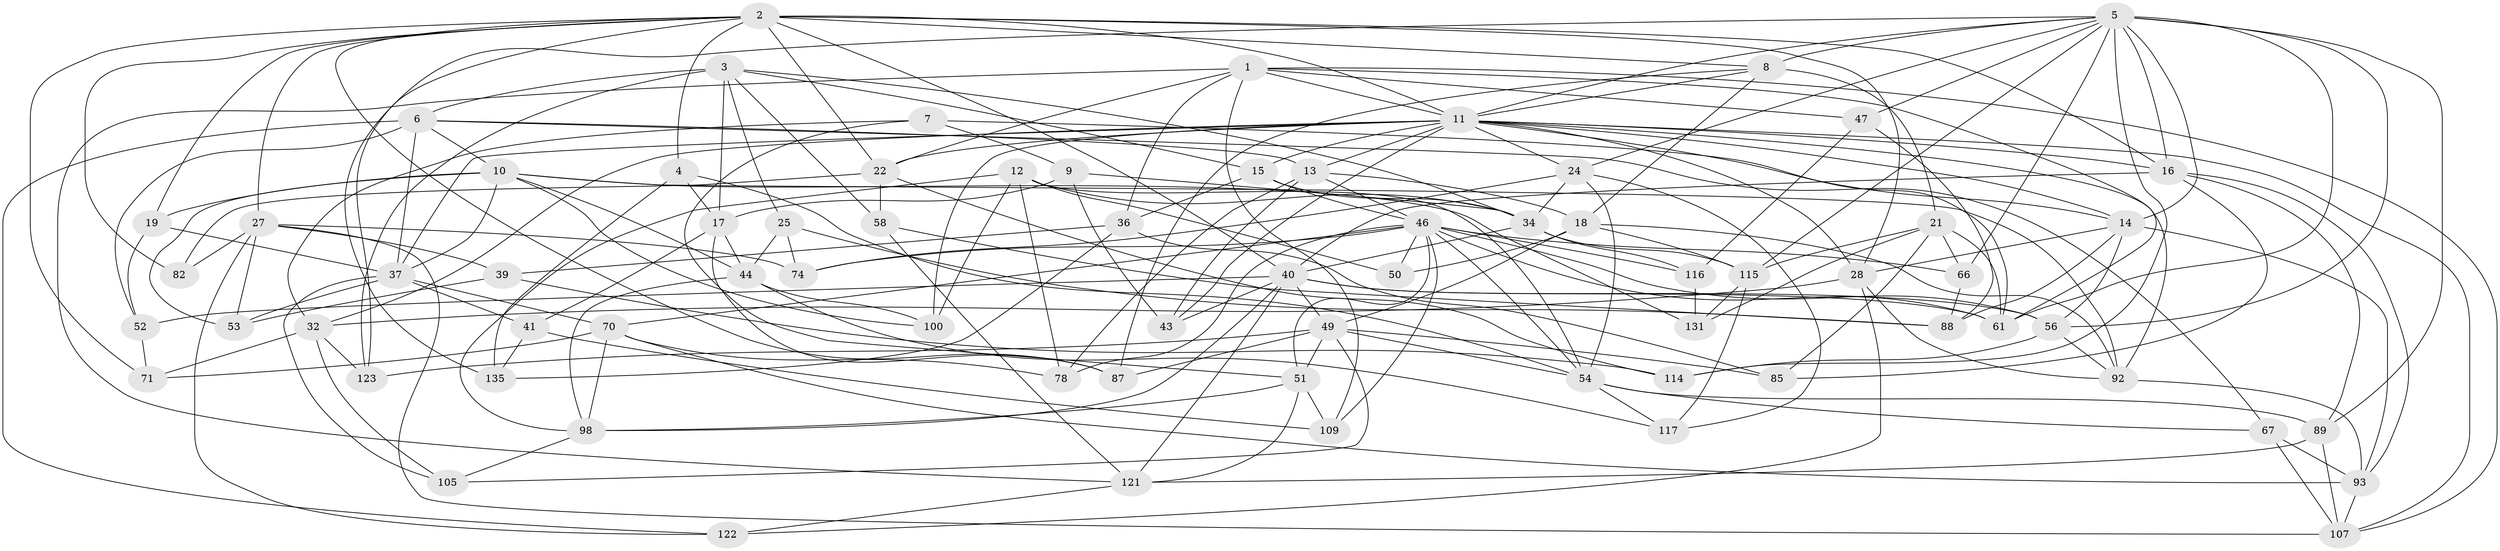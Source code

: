 // original degree distribution, {4: 1.0}
// Generated by graph-tools (version 1.1) at 2025/16/03/09/25 04:16:27]
// undirected, 72 vertices, 209 edges
graph export_dot {
graph [start="1"]
  node [color=gray90,style=filled];
  1 [super="+97+124"];
  2 [super="+136+72"];
  3 [super="+38+77"];
  4;
  5 [super="+31+129+130"];
  6 [super="+120+26"];
  7;
  8 [super="+83"];
  9;
  10 [super="+103+132"];
  11 [super="+20+45+23"];
  12 [super="+137"];
  13 [super="+76"];
  14 [super="+68"];
  15 [super="+127"];
  16 [super="+30+42"];
  17 [super="+63"];
  18 [super="+62"];
  19;
  21 [super="+55"];
  22 [super="+134"];
  24 [super="+91"];
  25;
  27 [super="+29"];
  28 [super="+35"];
  32 [super="+133"];
  34 [super="+99+110"];
  36 [super="+79"];
  37 [super="+65"];
  39;
  40 [super="+57+80"];
  41;
  43;
  44 [super="+125"];
  46 [super="+48+60"];
  47;
  49 [super="+143+94"];
  50;
  51 [super="+102"];
  52;
  53;
  54 [super="+96+86"];
  56 [super="+84"];
  58;
  61 [super="+81"];
  66;
  67;
  70 [super="+126"];
  71;
  74;
  78;
  82;
  85;
  87;
  88 [super="+106"];
  89 [super="+118"];
  92 [super="+113"];
  93 [super="+144"];
  98 [super="+104"];
  100;
  105;
  107 [super="+139"];
  109;
  114;
  115 [super="+128"];
  116;
  117;
  121 [super="+138"];
  122;
  123;
  131;
  135;
  1 -- 109;
  1 -- 61;
  1 -- 107;
  1 -- 22;
  1 -- 121;
  1 -- 11;
  1 -- 36;
  1 -- 47;
  2 -- 87;
  2 -- 82;
  2 -- 19;
  2 -- 4;
  2 -- 71;
  2 -- 40;
  2 -- 8;
  2 -- 123;
  2 -- 16 [weight=2];
  2 -- 27;
  2 -- 28;
  2 -- 11;
  2 -- 22;
  3 -- 17;
  3 -- 58;
  3 -- 15;
  3 -- 6 [weight=2];
  3 -- 123;
  3 -- 25;
  3 -- 34;
  4 -- 135;
  4 -- 17;
  4 -- 54;
  5 -- 114;
  5 -- 135;
  5 -- 89 [weight=2];
  5 -- 8;
  5 -- 56;
  5 -- 14;
  5 -- 24;
  5 -- 61;
  5 -- 47;
  5 -- 115;
  5 -- 16;
  5 -- 66;
  5 -- 11;
  6 -- 13;
  6 -- 67;
  6 -- 122;
  6 -- 52;
  6 -- 37;
  6 -- 10;
  7 -- 9;
  7 -- 51;
  7 -- 14;
  7 -- 32;
  8 -- 21;
  8 -- 18;
  8 -- 87;
  8 -- 11;
  9 -- 43;
  9 -- 17;
  9 -- 34;
  10 -- 100;
  10 -- 53;
  10 -- 19;
  10 -- 131;
  10 -- 92;
  10 -- 37;
  10 -- 44;
  11 -- 107;
  11 -- 24;
  11 -- 32;
  11 -- 100;
  11 -- 43;
  11 -- 13;
  11 -- 14;
  11 -- 16;
  11 -- 92;
  11 -- 37;
  11 -- 28;
  11 -- 61;
  11 -- 22;
  11 -- 15;
  12 -- 34;
  12 -- 54;
  12 -- 98;
  12 -- 50;
  12 -- 100;
  12 -- 78;
  13 -- 43;
  13 -- 78;
  13 -- 18;
  13 -- 46;
  14 -- 93;
  14 -- 56;
  14 -- 88 [weight=2];
  14 -- 28;
  15 -- 46;
  15 -- 36 [weight=2];
  15 -- 34;
  16 -- 89;
  16 -- 85;
  16 -- 93;
  16 -- 40;
  17 -- 41;
  17 -- 44;
  17 -- 87;
  18 -- 50;
  18 -- 92;
  18 -- 49;
  18 -- 115;
  19 -- 52;
  19 -- 37;
  21 -- 85;
  21 -- 66;
  21 -- 115;
  21 -- 131;
  21 -- 61;
  22 -- 82;
  22 -- 58;
  22 -- 114;
  24 -- 54;
  24 -- 34;
  24 -- 74;
  24 -- 117;
  25 -- 44;
  25 -- 74;
  25 -- 88;
  27 -- 74;
  27 -- 39;
  27 -- 82 [weight=2];
  27 -- 53;
  27 -- 122;
  27 -- 107;
  28 -- 122;
  28 -- 32;
  28 -- 92;
  32 -- 105;
  32 -- 123;
  32 -- 71;
  34 -- 40;
  34 -- 115;
  34 -- 116;
  36 -- 39;
  36 -- 135;
  36 -- 85;
  37 -- 105;
  37 -- 53;
  37 -- 70;
  37 -- 41;
  39 -- 114;
  39 -- 53;
  40 -- 52;
  40 -- 121;
  40 -- 98;
  40 -- 56;
  40 -- 43;
  40 -- 49;
  40 -- 61;
  41 -- 109;
  41 -- 135;
  44 -- 98;
  44 -- 100;
  44 -- 117;
  46 -- 50 [weight=2];
  46 -- 56;
  46 -- 51;
  46 -- 66;
  46 -- 70;
  46 -- 74;
  46 -- 109;
  46 -- 78;
  46 -- 116;
  46 -- 54;
  46 -- 61;
  47 -- 88;
  47 -- 116;
  49 -- 54;
  49 -- 123;
  49 -- 51;
  49 -- 87;
  49 -- 85;
  49 -- 105;
  51 -- 121;
  51 -- 98;
  51 -- 109;
  52 -- 71;
  54 -- 89;
  54 -- 67;
  54 -- 117;
  56 -- 114;
  56 -- 92;
  58 -- 121;
  58 -- 88;
  66 -- 88;
  67 -- 107;
  67 -- 93;
  70 -- 71;
  70 -- 93;
  70 -- 78;
  70 -- 98;
  89 -- 107;
  89 -- 121;
  92 -- 93;
  93 -- 107;
  98 -- 105;
  115 -- 131;
  115 -- 117;
  116 -- 131;
  121 -- 122;
}
